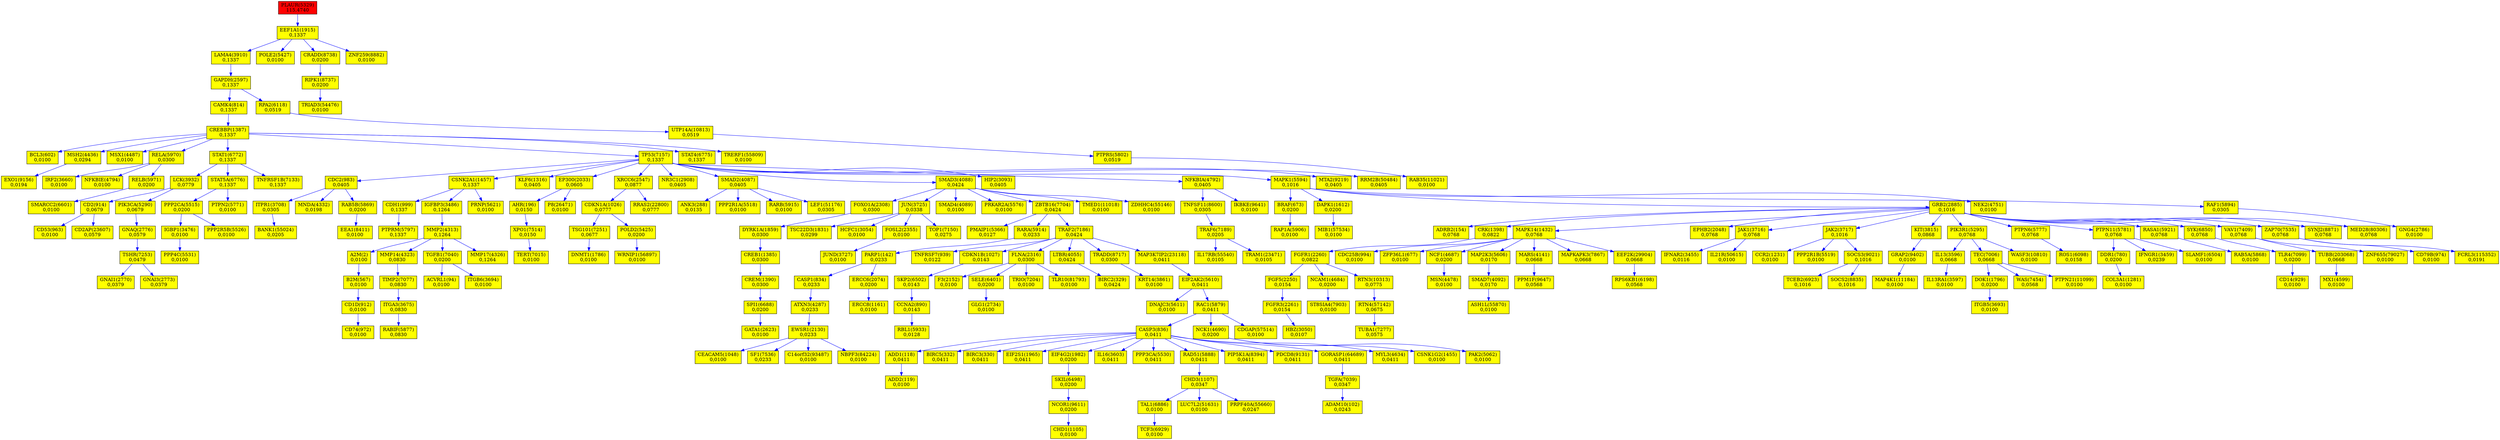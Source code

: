 digraph tmp_ans0 {
N_0 [shape = box, style = filled, fillcolor = yellow, label = "ADD1(118)\n0,0411"];
N_1 [shape = box, style = filled, fillcolor = yellow, label = "ADD2(119)\n0,0100"];
N_2 [shape = box, style = filled, fillcolor = yellow, label = "PARP1(142)\n0,0233"];
N_3 [shape = box, style = filled, fillcolor = yellow, label = "ADRB2(154)\n0,0768"];
N_4 [shape = box, style = filled, fillcolor = yellow, label = "AHR(196)\n0,0150"];
N_5 [shape = box, style = filled, fillcolor = yellow, label = "A2M(2)\n0,0100"];
N_6 [shape = box, style = filled, fillcolor = yellow, label = "ACVRL1(94)\n0,0100"];
N_7 [shape = box, style = filled, fillcolor = yellow, label = "BIRC5(332)\n0,0411"];
N_8 [shape = box, style = filled, fillcolor = yellow, label = "ADAM10(102)\n0,0243"];
N_9 [shape = box, style = filled, fillcolor = yellow, label = "B2M(567)\n0,0100"];
N_10 [shape = box, style = filled, fillcolor = yellow, label = "BRAF(673)\n0,0200"];
N_11 [shape = box, style = filled, fillcolor = yellow, label = "DDR1(780)\n0,0200"];
N_12 [shape = box, style = filled, fillcolor = yellow, label = "CASP1(834)\n0,0233"];
N_13 [shape = box, style = filled, fillcolor = yellow, label = "CASP3(836)\n0,0411"];
N_14 [shape = box, style = filled, fillcolor = yellow, label = "BIRC3(330)\n0,0411"];
N_15 [shape = box, style = filled, fillcolor = yellow, label = "BIRC2(329)\n0,0424"];
N_16 [shape = box, style = filled, fillcolor = yellow, label = "CD2(914)\n0,0679"];
N_17 [shape = box, style = filled, fillcolor = yellow, label = "TNFRSF7(939)\n0,0122"];
N_18 [shape = box, style = filled, fillcolor = yellow, label = "CD74(972)\n0,0100"];
N_19 [shape = box, style = filled, fillcolor = yellow, label = "CD1D(912)\n0,0100"];
N_20 [shape = box, style = filled, fillcolor = yellow, label = "CCNA2(890)\n0,0143"];
N_21 [shape = box, style = filled, fillcolor = yellow, label = "CDC2(983)\n0,0405"];
N_22 [shape = box, style = filled, fillcolor = yellow, label = "CDH1(999)\n0,1337"];
N_23 [shape = box, style = filled, fillcolor = yellow, label = "CDKN1A(1026)\n0,0777"];
N_24 [shape = box, style = filled, fillcolor = yellow, label = "CHD3(1107)\n0,0347"];
N_25 [shape = box, style = filled, fillcolor = yellow, label = "CDC25B(994)\n0,0100"];
N_26 [shape = box, style = filled, fillcolor = yellow, label = "CDKN1B(1027)\n0,0143"];
N_27 [shape = box, style = filled, fillcolor = yellow, label = "CCR2(1231)\n0,0100"];
N_28 [shape = box, style = filled, fillcolor = yellow, label = "BCL3(602)\n0,0100"];
N_29 [shape = box, style = filled, fillcolor = yellow, label = "CREB1(1385)\n0,0300"];
N_30 [shape = box, style = filled, fillcolor = yellow, label = "CREBBP(1387)\n0,1337"];
N_31 [shape = box, style = filled, fillcolor = yellow, label = "CAMK4(814)\n0,1337"];
N_32 [shape = box, style = filled, fillcolor = yellow, label = "CREM(1390)\n0,0300"];
N_33 [shape = box, style = filled, fillcolor = yellow, label = "CRK(1398)\n0,0822"];
N_34 [shape = box, style = filled, fillcolor = yellow, label = "ZFP36L1(677)\n0,0100"];
N_35 [shape = box, style = filled, fillcolor = yellow, label = "CSNK2A1(1457)\n0,1337"];
N_36 [shape = box, style = filled, fillcolor = yellow, label = "MAPK14(1432)\n0,0768"];
N_37 [shape = box, style = filled, fillcolor = yellow, label = "CD14(929)\n0,0100"];
N_38 [shape = box, style = filled, fillcolor = yellow, label = "DAPK1(1612)\n0,0200"];
N_39 [shape = box, style = filled, fillcolor = yellow, label = "ERCC8(1161)\n0,0100"];
N_40 [shape = box, style = filled, fillcolor = yellow, label = "DNMT1(1786)\n0,0100"];
N_41 [shape = box, style = filled, fillcolor = yellow, label = "TSC22D3(1831)\n0,0299"];
N_42 [shape = box, style = filled, fillcolor = yellow, label = "EEF1A1(1915)\n0,1337"];
N_43 [shape = box, style = filled, fillcolor = yellow, label = "KLF6(1316)\n0,0405"];
N_44 [shape = box, style = filled, fillcolor = yellow, label = "EIF2S1(1965)\n0,0411"];
N_45 [shape = box, style = filled, fillcolor = yellow, label = "EIF4G2(1982)\n0,0200"];
N_46 [shape = box, style = filled, fillcolor = yellow, label = "EP300(2033)\n0,0605"];
N_47 [shape = box, style = filled, fillcolor = yellow, label = "EPHB2(2048)\n0,0768"];
N_48 [shape = box, style = filled, fillcolor = yellow, label = "CEACAM5(1048)\n0,0100"];
N_49 [shape = box, style = filled, fillcolor = yellow, label = "EWSR1(2130)\n0,0233"];
N_50 [shape = box, style = filled, fillcolor = yellow, label = "F3(2152)\n0,0100"];
N_51 [shape = box, style = filled, fillcolor = yellow, label = "DOK1(1796)\n0,0200"];
N_52 [shape = box, style = filled, fillcolor = yellow, label = "COL3A1(1281)\n0,0100"];
N_53 [shape = box, style = filled, fillcolor = yellow, label = "FGFR1(2260)\n0,0822"];
N_54 [shape = box, style = filled, fillcolor = yellow, label = "FGF5(2250)\n0,0154"];
N_55 [shape = box, style = filled, fillcolor = yellow, label = "FGFR3(2261)\n0,0154"];
N_56 [shape = box, style = filled, fillcolor = yellow, label = "DYRK1A(1859)\n0,0300"];
N_57 [shape = box, style = filled, fillcolor = yellow, label = "FLNA(2316)\n0,0300"];
N_58 [shape = box, style = filled, fillcolor = yellow, label = "CD79B(974)\n0,0100"];
N_59 [shape = box, style = filled, fillcolor = yellow, label = "FOXO1A(2308)\n0,0300"];
N_60 [shape = box, style = filled, fillcolor = yellow, label = "GAPDH(2597)\n0,1337"];
N_61 [shape = box, style = filled, fillcolor = yellow, label = "XRCC6(2547)\n0,0877"];
N_62 [shape = box, style = filled, fillcolor = yellow, label = "CD53(963)\n0,0100"];
N_63 [shape = box, style = filled, fillcolor = yellow, label = "GNAI1(2770)\n0,0379"];
N_64 [shape = box, style = filled, fillcolor = yellow, label = "GNAI3(2773)\n0,0379"];
N_65 [shape = box, style = filled, fillcolor = yellow, label = "GNAQ(2776)\n0,0579"];
N_66 [shape = box, style = filled, fillcolor = yellow, label = "GRB2(2885)\n0,1016"];
N_67 [shape = box, style = filled, fillcolor = yellow, label = "NR3C1(2908)\n0,0405"];
N_68 [shape = box, style = filled, fillcolor = yellow, label = "ERCC6(2074)\n0,0200"];
N_69 [shape = box, style = filled, fillcolor = yellow, label = "HBZ(3050)\n0,0107"];
N_70 [shape = box, style = filled, fillcolor = yellow, label = "HCFC1(3054)\n0,0100"];
N_71 [shape = box, style = filled, fillcolor = yellow, label = "CHD1(1105)\n0,0100"];
N_72 [shape = box, style = filled, fillcolor = yellow, label = "IFNAR2(3455)\n0,0116"];
N_73 [shape = box, style = filled, fillcolor = yellow, label = "IFNGR1(3459)\n0,0239"];
N_74 [shape = box, style = filled, fillcolor = yellow, label = "IL13(3596)\n0,0668"];
N_75 [shape = box, style = filled, fillcolor = yellow, label = "IL16(3603)\n0,0411"];
N_76 [shape = box, style = filled, fillcolor = yellow, label = "ITGA3(3675)\n0,0830"];
N_77 [shape = box, style = filled, fillcolor = yellow, label = "ITGB5(3693)\n0,0100"];
N_78 [shape = box, style = filled, fillcolor = yellow, label = "ITPR1(3708)\n0,0305"];
N_79 [shape = box, style = filled, fillcolor = yellow, label = "JAK1(3716)\n0,0768"];
N_80 [shape = box, style = filled, fillcolor = yellow, label = "JAK2(3717)\n0,1016"];
N_81 [shape = box, style = filled, fillcolor = yellow, label = "JUN(3725)\n0,0338"];
N_82 [shape = box, style = filled, fillcolor = yellow, label = "FOSL2(2355)\n0,0100"];
N_83 [shape = box, style = filled, fillcolor = yellow, label = "ANK3(288)\n0,0135"];
N_84 [shape = box, style = filled, fillcolor = yellow, label = "KIT(3815)\n0,0868"];
N_85 [shape = box, style = filled, fillcolor = yellow, label = "IGFBP3(3486)\n0,1264"];
N_86 [shape = box, style = filled, fillcolor = yellow, label = "LCK(3932)\n0,0779"];
N_87 [shape = box, style = filled, fillcolor = yellow, label = "GATA1(2623)\n0,0100"];
N_88 [shape = box, style = filled, fillcolor = yellow, label = "LTBR(4055)\n0,0424"];
N_89 [shape = box, style = filled, fillcolor = yellow, label = "SMAD2(4087)\n0,0405"];
N_90 [shape = box, style = filled, fillcolor = yellow, label = "JUND(3727)\n0,0100"];
N_91 [shape = box, style = filled, fillcolor = yellow, label = "SMAD3(4088)\n0,0424"];
N_92 [shape = box, style = filled, fillcolor = yellow, label = "SMAD4(4089)\n0,0100"];
N_93 [shape = box, style = filled, fillcolor = yellow, label = "SMAD7(4092)\n0,0170"];
N_94 [shape = box, style = filled, fillcolor = yellow, label = "IGBP1(3476)\n0,0100"];
N_95 [shape = box, style = filled, fillcolor = yellow, label = "MMP2(4313)\n0,1264"];
N_96 [shape = box, style = filled, fillcolor = yellow, label = "MSH2(4436)\n0,0294"];
N_97 [shape = box, style = filled, fillcolor = yellow, label = "MSN(4478)\n0,0100"];
N_98 [shape = box, style = filled, fillcolor = yellow, label = "MSX1(4487)\n0,0100"];
N_99 [shape = box, style = filled, fillcolor = yellow, label = "MX1(4599)\n0,0100"];
N_100 [shape = box, style = filled, fillcolor = yellow, label = "NCAM1(4684)\n0,0200"];
N_101 [shape = box, style = filled, fillcolor = yellow, label = "NCF1(4687)\n0,0200"];
N_102 [shape = box, style = filled, fillcolor = yellow, label = "CSNK1G2(1455)\n0,0100"];
N_103 [shape = box, style = filled, fillcolor = yellow, label = "HIP2(3093)\n0,0405"];
N_104 [shape = box, style = filled, fillcolor = yellow, label = "NCK1(4690)\n0,0200"];
N_105 [shape = box, style = filled, fillcolor = yellow, label = "NEK2(4751)\n0,0100"];
N_106 [shape = box, style = filled, fillcolor = yellow, label = "IRF2(3660)\n0,0100"];
N_107 [shape = box, style = filled, fillcolor = yellow, label = "GLG1(2734)\n0,0100"];
N_108 [shape = box, style = filled, fillcolor = yellow, label = "NFKBIA(4792)\n0,0405"];
N_109 [shape = box, style = filled, fillcolor = yellow, label = "PAK2(5062)\n0,0100"];
N_110 [shape = box, style = filled, fillcolor = yellow, label = "PIK3R1(5295)\n0,0768"];
N_111 [shape = box, style = filled, fillcolor = yellow, label = "PIK3CA(5290)\n0,0679"];
N_112 [shape = box, style = filled, fillcolor = yellow, label = "KRT14(3861)\n0,0100"];
N_113 [shape = box, style = filled, fillcolor = yellow, label = "PMAIP1(5366)\n0,0127"];
N_114 [shape = box, style = filled, fillcolor = yellow, label = "PPP2CA(5515)\n0,0200"];
N_115 [shape = box, style = filled, fillcolor = yellow, label = "PPP2R1B(5519)\n0,0100"];
N_116 [shape = box, style = filled, fillcolor = yellow, label = "PPP2R1A(5518)\n0,0100"];
N_117 [shape = box, style = filled, fillcolor = yellow, label = "PPP3CA(5530)\n0,0411"];
N_118 [shape = box, style = filled, fillcolor = yellow, label = "NFKBIE(4794)\n0,0100"];
N_119 [shape = box, style = filled, fillcolor = yellow, label = "PRKAR2A(5576)\n0,0100"];
N_120 [shape = box, style = filled, fillcolor = yellow, label = "MAPK1(5594)\n0,1016"];
N_121 [shape = box, style = filled, fillcolor = yellow, label = "EIF2AK2(5610)\n0,0411"];
N_122 [shape = box, style = filled, fillcolor = yellow, label = "DNAJC3(5611)\n0,0100"];
N_123 [shape = box, style = filled, fillcolor = yellow, label = "PRNP(5621)\n0,0100"];
N_124 [shape = box, style = filled, fillcolor = yellow, label = "ATXN3(4287)\n0,0233"];
N_125 [shape = box, style = filled, fillcolor = yellow, label = "LAMA4(3910)\n0,1337"];
N_126 [shape = box, style = filled, fillcolor = yellow, label = "PTPN6(5777)\n0,0768"];
N_127 [shape = box, style = filled, fillcolor = yellow, label = "PTPRM(5797)\n0,1337"];
N_128 [shape = box, style = filled, fillcolor = yellow, label = "PTPN11(5781)\n0,0768"];
N_129 [shape = box, style = filled, fillcolor = yellow, label = "RAB5A(5868)\n0,0100"];
N_130 [shape = box, style = filled, fillcolor = yellow, label = "RAC1(5879)\n0,0411"];
N_131 [shape = box, style = filled, fillcolor = yellow, label = "RAD51(5888)\n0,0411"];
N_132 [shape = box, style = filled, fillcolor = yellow, label = "RAF1(5894)\n0,0305"];
N_133 [shape = box, style = filled, fillcolor = yellow, label = "GNG4(2786)\n0,0100"];
N_134 [shape = box, style = filled, fillcolor = yellow, label = "RAP1A(5906)\n0,0100"];
N_135 [shape = box, style = filled, fillcolor = yellow, label = "RASA1(5921)\n0,0768"];
N_136 [shape = box, style = filled, fillcolor = yellow, label = "MNDA(4332)\n0,0198"];
N_137 [shape = box, style = filled, fillcolor = yellow, label = "RARA(5914)\n0,0233"];
N_138 [shape = box, style = filled, fillcolor = yellow, label = "RBL1(5933)\n0,0128"];
N_139 [shape = box, style = filled, fillcolor = yellow, label = "PPP4C(5531)\n0,0100"];
N_140 [shape = box, style = filled, fillcolor = yellow, label = "RELA(5970)\n0,0300"];
N_141 [shape = box, style = filled, fillcolor = yellow, label = "RELB(5971)\n0,0200"];
N_142 [shape = box, style = filled, fillcolor = yellow, label = "RPA2(6118)\n0,0519"];
N_143 [shape = box, style = filled, fillcolor = yellow, label = "RARB(5915)\n0,0100"];
N_144 [shape = box, style = filled, fillcolor = yellow, label = "MAP2K3(5606)\n0,0170"];
N_145 [shape = box, style = filled, fillcolor = yellow, label = "MMP14(4323)\n0,0830"];
N_146 [shape = box, style = filled, fillcolor = yellow, label = "SELE(6401)\n0,0200"];
N_147 [shape = box, style = filled, fillcolor = yellow, label = "PTPN2(5771)\n0,0100"];
N_148 [shape = box, style = filled, fillcolor = yellow, label = "SKIL(6498)\n0,0200"];
N_149 [shape = box, style = filled, fillcolor = yellow, label = "SLAMF1(6504)\n0,0100"];
N_150 [shape = box, style = filled, fillcolor = yellow, label = "SPI1(6688)\n0,0200"];
N_151 [shape = box, style = filled, fillcolor = yellow, label = "STAT1(6772)\n0,1337"];
N_152 [shape = box, style = filled, fillcolor = yellow, label = "STAT5A(6776)\n0,1337"];
N_153 [shape = box, style = filled, fillcolor = yellow, label = "RPS6KB1(6198)\n0,0568"];
N_154 [shape = box, style = filled, fillcolor = red, label = "PLAUR(5329)\n115,4740"];
N_155 [shape = box, style = filled, fillcolor = yellow, label = "SYK(6850)\n0,0768"];
N_156 [shape = box, style = filled, fillcolor = yellow, label = "TCEB2(6923)\n0,1016"];
N_157 [shape = box, style = filled, fillcolor = yellow, label = "TCF3(6929)\n0,0100"];
N_158 [shape = box, style = filled, fillcolor = yellow, label = "TAL1(6886)\n0,0100"];
N_159 [shape = box, style = filled, fillcolor = yellow, label = "SKP2(6502)\n0,0143"];
N_160 [shape = box, style = filled, fillcolor = yellow, label = "TEC(7006)\n0,0668"];
N_161 [shape = box, style = filled, fillcolor = yellow, label = "TERT(7015)\n0,0100"];
N_162 [shape = box, style = filled, fillcolor = yellow, label = "RAB5B(5869)\n0,0200"];
N_163 [shape = box, style = filled, fillcolor = yellow, label = "TGFA(7039)\n0,0347"];
N_164 [shape = box, style = filled, fillcolor = yellow, label = "ITGB6(3694)\n0,0100"];
N_165 [shape = box, style = filled, fillcolor = yellow, label = "TGFB1(7040)\n0,0200"];
N_166 [shape = box, style = filled, fillcolor = yellow, label = "POLE2(5427)\n0,0100"];
N_167 [shape = box, style = filled, fillcolor = yellow, label = "TLR4(7099)\n0,0200"];
N_168 [shape = box, style = filled, fillcolor = yellow, label = "TOP1(7150)\n0,0275"];
N_169 [shape = box, style = filled, fillcolor = yellow, label = "TP53(7157)\n0,1337"];
N_170 [shape = box, style = filled, fillcolor = yellow, label = "TNFRSF1B(7133)\n0,1337"];
N_171 [shape = box, style = filled, fillcolor = yellow, label = "TRAF2(7186)\n0,0424"];
N_172 [shape = box, style = filled, fillcolor = yellow, label = "TRAF6(7189)\n0,0205"];
N_173 [shape = box, style = filled, fillcolor = yellow, label = "TSHR(7253)\n0,0479"];
N_174 [shape = box, style = filled, fillcolor = yellow, label = "TSG101(7251)\n0,0677"];
N_175 [shape = box, style = filled, fillcolor = yellow, label = "TUBA1(7277)\n0,0575"];
N_176 [shape = box, style = filled, fillcolor = yellow, label = "WAS(7454)\n0,0568"];
N_177 [shape = box, style = filled, fillcolor = yellow, label = "POLD2(5425)\n0,0200"];
N_178 [shape = box, style = filled, fillcolor = yellow, label = "XPO1(7514)\n0,0150"];
N_179 [shape = box, style = filled, fillcolor = yellow, label = "VAV1(7409)\n0,0768"];
N_180 [shape = box, style = filled, fillcolor = yellow, label = "ZAP70(7535)\n0,0768"];
N_181 [shape = box, style = filled, fillcolor = yellow, label = "ZBTB16(7704)\n0,0424"];
N_182 [shape = box, style = filled, fillcolor = yellow, label = "ST8SIA4(7903)\n0,0100"];
N_183 [shape = box, style = filled, fillcolor = yellow, label = "MARS(4141)\n0,0668"];
N_184 [shape = box, style = filled, fillcolor = yellow, label = "SF1(7536)\n0,0233"];
N_185 [shape = box, style = filled, fillcolor = yellow, label = "EEA1(8411)\n0,0100"];
N_186 [shape = box, style = filled, fillcolor = yellow, label = "PTPRS(5802)\n0,0519"];
N_187 [shape = box, style = filled, fillcolor = yellow, label = "TNFSF11(8600)\n0,0305"];
N_188 [shape = box, style = filled, fillcolor = yellow, label = "PIP5K1A(8394)\n0,0411"];
N_189 [shape = box, style = filled, fillcolor = yellow, label = "TRADD(8717)\n0,0300"];
N_190 [shape = box, style = filled, fillcolor = yellow, label = "RIPK1(8737)\n0,0200"];
N_191 [shape = box, style = filled, fillcolor = yellow, label = "SYNJ2(8871)\n0,0768"];
N_192 [shape = box, style = filled, fillcolor = yellow, label = "SOCS2(8835)\n0,1016"];
N_193 [shape = box, style = filled, fillcolor = yellow, label = "SMARCC2(6601)\n0,0100"];
N_194 [shape = box, style = filled, fillcolor = yellow, label = "STAT4(6775)\n0,1337"];
N_195 [shape = box, style = filled, fillcolor = yellow, label = "NCOR1(9611)\n0,0200"];
N_196 [shape = box, style = filled, fillcolor = yellow, label = "PPM1F(9647)\n0,0568"];
N_197 [shape = box, style = filled, fillcolor = yellow, label = "GRAP2(9402)\n0,0100"];
N_198 [shape = box, style = filled, fillcolor = yellow, label = "PDCD8(9131)\n0,0411"];
N_199 [shape = box, style = filled, fillcolor = yellow, label = "IKBKE(9641)\n0,0100"];
N_200 [shape = box, style = filled, fillcolor = yellow, label = "RTN3(10313)\n0,0775"];
N_201 [shape = box, style = filled, fillcolor = yellow, label = "ROS1(6098)\n0,0158"];
N_202 [shape = box, style = filled, fillcolor = yellow, label = "RABIF(5877)\n0,0830"];
N_203 [shape = box, style = filled, fillcolor = yellow, label = "UTP14A(10813)\n0,0519"];
N_204 [shape = box, style = filled, fillcolor = yellow, label = "CRADD(8738)\n0,0200"];
N_205 [shape = box, style = filled, fillcolor = yellow, label = "MAP4K1(11184)\n0,0100"];
N_206 [shape = box, style = filled, fillcolor = yellow, label = "MTA2(9219)\n0,0405"];
N_207 [shape = box, style = filled, fillcolor = yellow, label = "CD2AP(23607)\n0,0579"];
N_208 [shape = box, style = filled, fillcolor = yellow, label = "MAPKAPK3(7867)\n0,0668"];
N_209 [shape = box, style = filled, fillcolor = yellow, label = "LEF1(51176)\n0,0305"];
N_210 [shape = box, style = filled, fillcolor = yellow, label = "LUC7L2(51631)\n0,0100"];
N_211 [shape = box, style = filled, fillcolor = yellow, label = "TRIAD3(54476)\n0,0100"];
N_212 [shape = box, style = filled, fillcolor = yellow, label = "RRAS2(22800)\n0,0777"];
N_213 [shape = box, style = filled, fillcolor = yellow, label = "PRPF40A(55660)\n0,0247"];
N_214 [shape = box, style = filled, fillcolor = yellow, label = "ZNF259(8882)\n0,0100"];
N_215 [shape = box, style = filled, fillcolor = yellow, label = "WRNIP1(56897)\n0,0100"];
N_216 [shape = box, style = filled, fillcolor = yellow, label = "IL21R(50615)\n0,0100"];
N_217 [shape = box, style = filled, fillcolor = yellow, label = "GORASP1(64689)\n0,0411"];
N_218 [shape = box, style = filled, fillcolor = yellow, label = "IL17RB(55540)\n0,0105"];
N_219 [shape = box, style = filled, fillcolor = yellow, label = "RTN4(57142)\n0,0675"];
N_220 [shape = box, style = filled, fillcolor = yellow, label = "RAB35(11021)\n0,0100"];
N_221 [shape = box, style = filled, fillcolor = yellow, label = "MED28(80306)\n0,0768"];
N_222 [shape = box, style = filled, fillcolor = yellow, label = "C14orf32(93487)\n0,0100"];
N_223 [shape = box, style = filled, fillcolor = yellow, label = "TRAM1(23471)\n0,0105"];
N_224 [shape = box, style = filled, fillcolor = yellow, label = "NBPF3(84224)\n0,0100"];
N_225 [shape = box, style = filled, fillcolor = yellow, label = "WASF3(10810)\n0,0100"];
N_226 [shape = box, style = filled, fillcolor = yellow, label = "TUBB(203068)\n0,0668"];
N_227 [shape = box, style = filled, fillcolor = yellow, label = "MAP3K7IP2(23118)\n0,0411"];
N_228 [shape = box, style = filled, fillcolor = yellow, label = "TRIO(7204)\n0,0100"];
N_229 [shape = box, style = filled, fillcolor = yellow, label = "PTPN21(11099)\n0,0100"];
N_230 [shape = box, style = filled, fillcolor = yellow, label = "MYL3(4634)\n0,0411"];
N_231 [shape = box, style = filled, fillcolor = yellow, label = "TLR10(81793)\n0,0100"];
N_232 [shape = box, style = filled, fillcolor = yellow, label = "ZNF655(79027)\n0,0100"];
N_233 [shape = box, style = filled, fillcolor = yellow, label = "TRERF1(55809)\n0,0100"];
N_234 [shape = box, style = filled, fillcolor = yellow, label = "SOCS3(9021)\n0,1016"];
N_235 [shape = box, style = filled, fillcolor = yellow, label = "EEF2K(29904)\n0,0668"];
N_236 [shape = box, style = filled, fillcolor = yellow, label = "CDGAP(57514)\n0,0100"];
N_237 [shape = box, style = filled, fillcolor = yellow, label = "MIB1(57534)\n0,0100"];
N_238 [shape = box, style = filled, fillcolor = yellow, label = "IL13RA1(3597)\n0,0100"];
N_239 [shape = box, style = filled, fillcolor = yellow, label = "P8(26471)\n0,0100"];
N_240 [shape = box, style = filled, fillcolor = yellow, label = "TIMP2(7077)\n0,0830"];
N_241 [shape = box, style = filled, fillcolor = yellow, label = "BANK1(55024)\n0,0205"];
N_242 [shape = box, style = filled, fillcolor = yellow, label = "MMP17(4326)\n0,1264"];
N_243 [shape = box, style = filled, fillcolor = yellow, label = "TMED1(11018)\n0,0100"];
N_244 [shape = box, style = filled, fillcolor = yellow, label = "ZDHHC4(55146)\n0,0100"];
N_245 [shape = box, style = filled, fillcolor = yellow, label = "ASH1L(55870)\n0,0100"];
N_246 [shape = box, style = filled, fillcolor = yellow, label = "EXO1(9156)\n0,0194"];
N_247 [shape = box, style = filled, fillcolor = yellow, label = "PPP2R5B(5526)\n0,0100"];
N_248 [shape = box, style = filled, fillcolor = yellow, label = "RRM2B(50484)\n0,0405"];
N_249 [shape = box, style = filled, fillcolor = yellow, label = "FCRL3(115352)\n0,0191"];
N_0 -> N_1 [ color = blue ];
N_5 -> N_9 [ color = blue ];
N_2 -> N_12 [ color = blue ];
N_13 -> N_0 [ color = blue ];
N_13 -> N_7 [ color = blue ];
N_13 -> N_14 [ color = blue ];
N_9 -> N_19 [ color = blue ];
N_19 -> N_18 [ color = blue ];
N_30 -> N_28 [ color = blue ];
N_31 -> N_30 [ color = blue ];
N_29 -> N_32 [ color = blue ];
N_35 -> N_22 [ color = blue ];
N_36 -> N_25 [ color = blue ];
N_36 -> N_34 [ color = blue ];
N_13 -> N_44 [ color = blue ];
N_13 -> N_45 [ color = blue ];
N_46 -> N_4 [ color = blue ];
N_49 -> N_48 [ color = blue ];
N_11 -> N_52 [ color = blue ];
N_33 -> N_53 [ color = blue ];
N_53 -> N_54 [ color = blue ];
N_54 -> N_55 [ color = blue ];
N_56 -> N_29 [ color = blue ];
N_57 -> N_50 [ color = blue ];
N_59 -> N_56 [ color = blue ];
N_60 -> N_31 [ color = blue ];
N_61 -> N_23 [ color = blue ];
N_16 -> N_62 [ color = blue ];
N_66 -> N_3 [ color = blue ];
N_66 -> N_33 [ color = blue ];
N_66 -> N_36 [ color = blue ];
N_66 -> N_47 [ color = blue ];
N_2 -> N_68 [ color = blue ];
N_68 -> N_39 [ color = blue ];
N_55 -> N_69 [ color = blue ];
N_13 -> N_75 [ color = blue ];
N_51 -> N_77 [ color = blue ];
N_21 -> N_78 [ color = blue ];
N_66 -> N_79 [ color = blue ];
N_79 -> N_72 [ color = blue ];
N_80 -> N_27 [ color = blue ];
N_66 -> N_80 [ color = blue ];
N_81 -> N_41 [ color = blue ];
N_81 -> N_70 [ color = blue ];
N_81 -> N_82 [ color = blue ];
N_66 -> N_84 [ color = blue ];
N_35 -> N_85 [ color = blue ];
N_86 -> N_16 [ color = blue ];
N_88 -> N_15 [ color = blue ];
N_89 -> N_83 [ color = blue ];
N_82 -> N_90 [ color = blue ];
N_91 -> N_59 [ color = blue ];
N_91 -> N_81 [ color = blue ];
N_91 -> N_92 [ color = blue ];
N_95 -> N_5 [ color = blue ];
N_85 -> N_95 [ color = blue ];
N_30 -> N_96 [ color = blue ];
N_30 -> N_98 [ color = blue ];
N_53 -> N_100 [ color = blue ];
N_36 -> N_101 [ color = blue ];
N_101 -> N_97 [ color = blue ];
N_104 -> N_102 [ color = blue ];
N_104 -> N_109 [ color = blue ];
N_66 -> N_110 [ color = blue ];
N_110 -> N_74 [ color = blue ];
N_111 -> N_65 [ color = blue ];
N_86 -> N_111 [ color = blue ];
N_114 -> N_94 [ color = blue ];
N_80 -> N_115 [ color = blue ];
N_89 -> N_116 [ color = blue ];
N_13 -> N_117 [ color = blue ];
N_91 -> N_119 [ color = blue ];
N_120 -> N_10 [ color = blue ];
N_120 -> N_38 [ color = blue ];
N_120 -> N_66 [ color = blue ];
N_120 -> N_105 [ color = blue ];
N_121 -> N_122 [ color = blue ];
N_35 -> N_123 [ color = blue ];
N_12 -> N_124 [ color = blue ];
N_124 -> N_49 [ color = blue ];
N_42 -> N_125 [ color = blue ];
N_125 -> N_60 [ color = blue ];
N_66 -> N_126 [ color = blue ];
N_22 -> N_127 [ color = blue ];
N_128 -> N_11 [ color = blue ];
N_66 -> N_128 [ color = blue ];
N_128 -> N_73 [ color = blue ];
N_130 -> N_13 [ color = blue ];
N_130 -> N_104 [ color = blue ];
N_121 -> N_130 [ color = blue ];
N_13 -> N_131 [ color = blue ];
N_131 -> N_24 [ color = blue ];
N_120 -> N_132 [ color = blue ];
N_132 -> N_133 [ color = blue ];
N_10 -> N_134 [ color = blue ];
N_66 -> N_135 [ color = blue ];
N_135 -> N_129 [ color = blue ];
N_21 -> N_136 [ color = blue ];
N_137 -> N_2 [ color = blue ];
N_20 -> N_138 [ color = blue ];
N_94 -> N_139 [ color = blue ];
N_30 -> N_140 [ color = blue ];
N_140 -> N_106 [ color = blue ];
N_140 -> N_118 [ color = blue ];
N_140 -> N_141 [ color = blue ];
N_60 -> N_142 [ color = blue ];
N_89 -> N_143 [ color = blue ];
N_36 -> N_144 [ color = blue ];
N_144 -> N_93 [ color = blue ];
N_95 -> N_145 [ color = blue ];
N_57 -> N_146 [ color = blue ];
N_146 -> N_107 [ color = blue ];
N_45 -> N_148 [ color = blue ];
N_128 -> N_149 [ color = blue ];
N_32 -> N_150 [ color = blue ];
N_150 -> N_87 [ color = blue ];
N_30 -> N_151 [ color = blue ];
N_151 -> N_86 [ color = blue ];
N_152 -> N_114 [ color = blue ];
N_152 -> N_147 [ color = blue ];
N_151 -> N_152 [ color = blue ];
N_154 -> N_42 [ color = blue ];
N_66 -> N_155 [ color = blue ];
N_24 -> N_158 [ color = blue ];
N_158 -> N_157 [ color = blue ];
N_159 -> N_20 [ color = blue ];
N_26 -> N_159 [ color = blue ];
N_160 -> N_51 [ color = blue ];
N_110 -> N_160 [ color = blue ];
N_21 -> N_162 [ color = blue ];
N_163 -> N_8 [ color = blue ];
N_165 -> N_6 [ color = blue ];
N_95 -> N_165 [ color = blue ];
N_165 -> N_164 [ color = blue ];
N_42 -> N_166 [ color = blue ];
N_167 -> N_37 [ color = blue ];
N_155 -> N_167 [ color = blue ];
N_81 -> N_168 [ color = blue ];
N_169 -> N_21 [ color = blue ];
N_30 -> N_169 [ color = blue ];
N_169 -> N_35 [ color = blue ];
N_169 -> N_43 [ color = blue ];
N_169 -> N_46 [ color = blue ];
N_169 -> N_61 [ color = blue ];
N_169 -> N_67 [ color = blue ];
N_169 -> N_89 [ color = blue ];
N_169 -> N_91 [ color = blue ];
N_169 -> N_103 [ color = blue ];
N_169 -> N_108 [ color = blue ];
N_169 -> N_120 [ color = blue ];
N_151 -> N_170 [ color = blue ];
N_171 -> N_17 [ color = blue ];
N_171 -> N_26 [ color = blue ];
N_171 -> N_57 [ color = blue ];
N_171 -> N_88 [ color = blue ];
N_173 -> N_63 [ color = blue ];
N_173 -> N_64 [ color = blue ];
N_65 -> N_173 [ color = blue ];
N_23 -> N_174 [ color = blue ];
N_174 -> N_40 [ color = blue ];
N_160 -> N_176 [ color = blue ];
N_23 -> N_177 [ color = blue ];
N_4 -> N_178 [ color = blue ];
N_178 -> N_161 [ color = blue ];
N_66 -> N_179 [ color = blue ];
N_180 -> N_58 [ color = blue ];
N_66 -> N_180 [ color = blue ];
N_91 -> N_181 [ color = blue ];
N_181 -> N_113 [ color = blue ];
N_181 -> N_137 [ color = blue ];
N_181 -> N_171 [ color = blue ];
N_100 -> N_182 [ color = blue ];
N_36 -> N_183 [ color = blue ];
N_49 -> N_184 [ color = blue ];
N_162 -> N_185 [ color = blue ];
N_108 -> N_187 [ color = blue ];
N_187 -> N_172 [ color = blue ];
N_13 -> N_188 [ color = blue ];
N_189 -> N_112 [ color = blue ];
N_171 -> N_189 [ color = blue ];
N_66 -> N_191 [ color = blue ];
N_141 -> N_193 [ color = blue ];
N_30 -> N_194 [ color = blue ];
N_195 -> N_71 [ color = blue ];
N_148 -> N_195 [ color = blue ];
N_183 -> N_196 [ color = blue ];
N_84 -> N_197 [ color = blue ];
N_13 -> N_198 [ color = blue ];
N_108 -> N_199 [ color = blue ];
N_53 -> N_200 [ color = blue ];
N_126 -> N_201 [ color = blue ];
N_76 -> N_202 [ color = blue ];
N_142 -> N_203 [ color = blue ];
N_203 -> N_186 [ color = blue ];
N_42 -> N_204 [ color = blue ];
N_204 -> N_190 [ color = blue ];
N_197 -> N_205 [ color = blue ];
N_169 -> N_206 [ color = blue ];
N_16 -> N_207 [ color = blue ];
N_36 -> N_208 [ color = blue ];
N_89 -> N_209 [ color = blue ];
N_24 -> N_210 [ color = blue ];
N_190 -> N_211 [ color = blue ];
N_61 -> N_212 [ color = blue ];
N_24 -> N_213 [ color = blue ];
N_42 -> N_214 [ color = blue ];
N_177 -> N_215 [ color = blue ];
N_79 -> N_216 [ color = blue ];
N_13 -> N_217 [ color = blue ];
N_217 -> N_163 [ color = blue ];
N_172 -> N_218 [ color = blue ];
N_219 -> N_175 [ color = blue ];
N_200 -> N_219 [ color = blue ];
N_186 -> N_220 [ color = blue ];
N_66 -> N_221 [ color = blue ];
N_49 -> N_222 [ color = blue ];
N_172 -> N_223 [ color = blue ];
N_49 -> N_224 [ color = blue ];
N_110 -> N_225 [ color = blue ];
N_226 -> N_99 [ color = blue ];
N_179 -> N_226 [ color = blue ];
N_227 -> N_121 [ color = blue ];
N_171 -> N_227 [ color = blue ];
N_57 -> N_228 [ color = blue ];
N_160 -> N_229 [ color = blue ];
N_13 -> N_230 [ color = blue ];
N_57 -> N_231 [ color = blue ];
N_179 -> N_232 [ color = blue ];
N_30 -> N_233 [ color = blue ];
N_80 -> N_234 [ color = blue ];
N_234 -> N_156 [ color = blue ];
N_234 -> N_192 [ color = blue ];
N_36 -> N_235 [ color = blue ];
N_235 -> N_153 [ color = blue ];
N_130 -> N_236 [ color = blue ];
N_38 -> N_237 [ color = blue ];
N_74 -> N_238 [ color = blue ];
N_46 -> N_239 [ color = blue ];
N_240 -> N_76 [ color = blue ];
N_145 -> N_240 [ color = blue ];
N_78 -> N_241 [ color = blue ];
N_95 -> N_242 [ color = blue ];
N_91 -> N_243 [ color = blue ];
N_91 -> N_244 [ color = blue ];
N_93 -> N_245 [ color = blue ];
N_96 -> N_246 [ color = blue ];
N_114 -> N_247 [ color = blue ];
N_169 -> N_248 [ color = blue ];
N_180 -> N_249 [ color = blue ];
}
